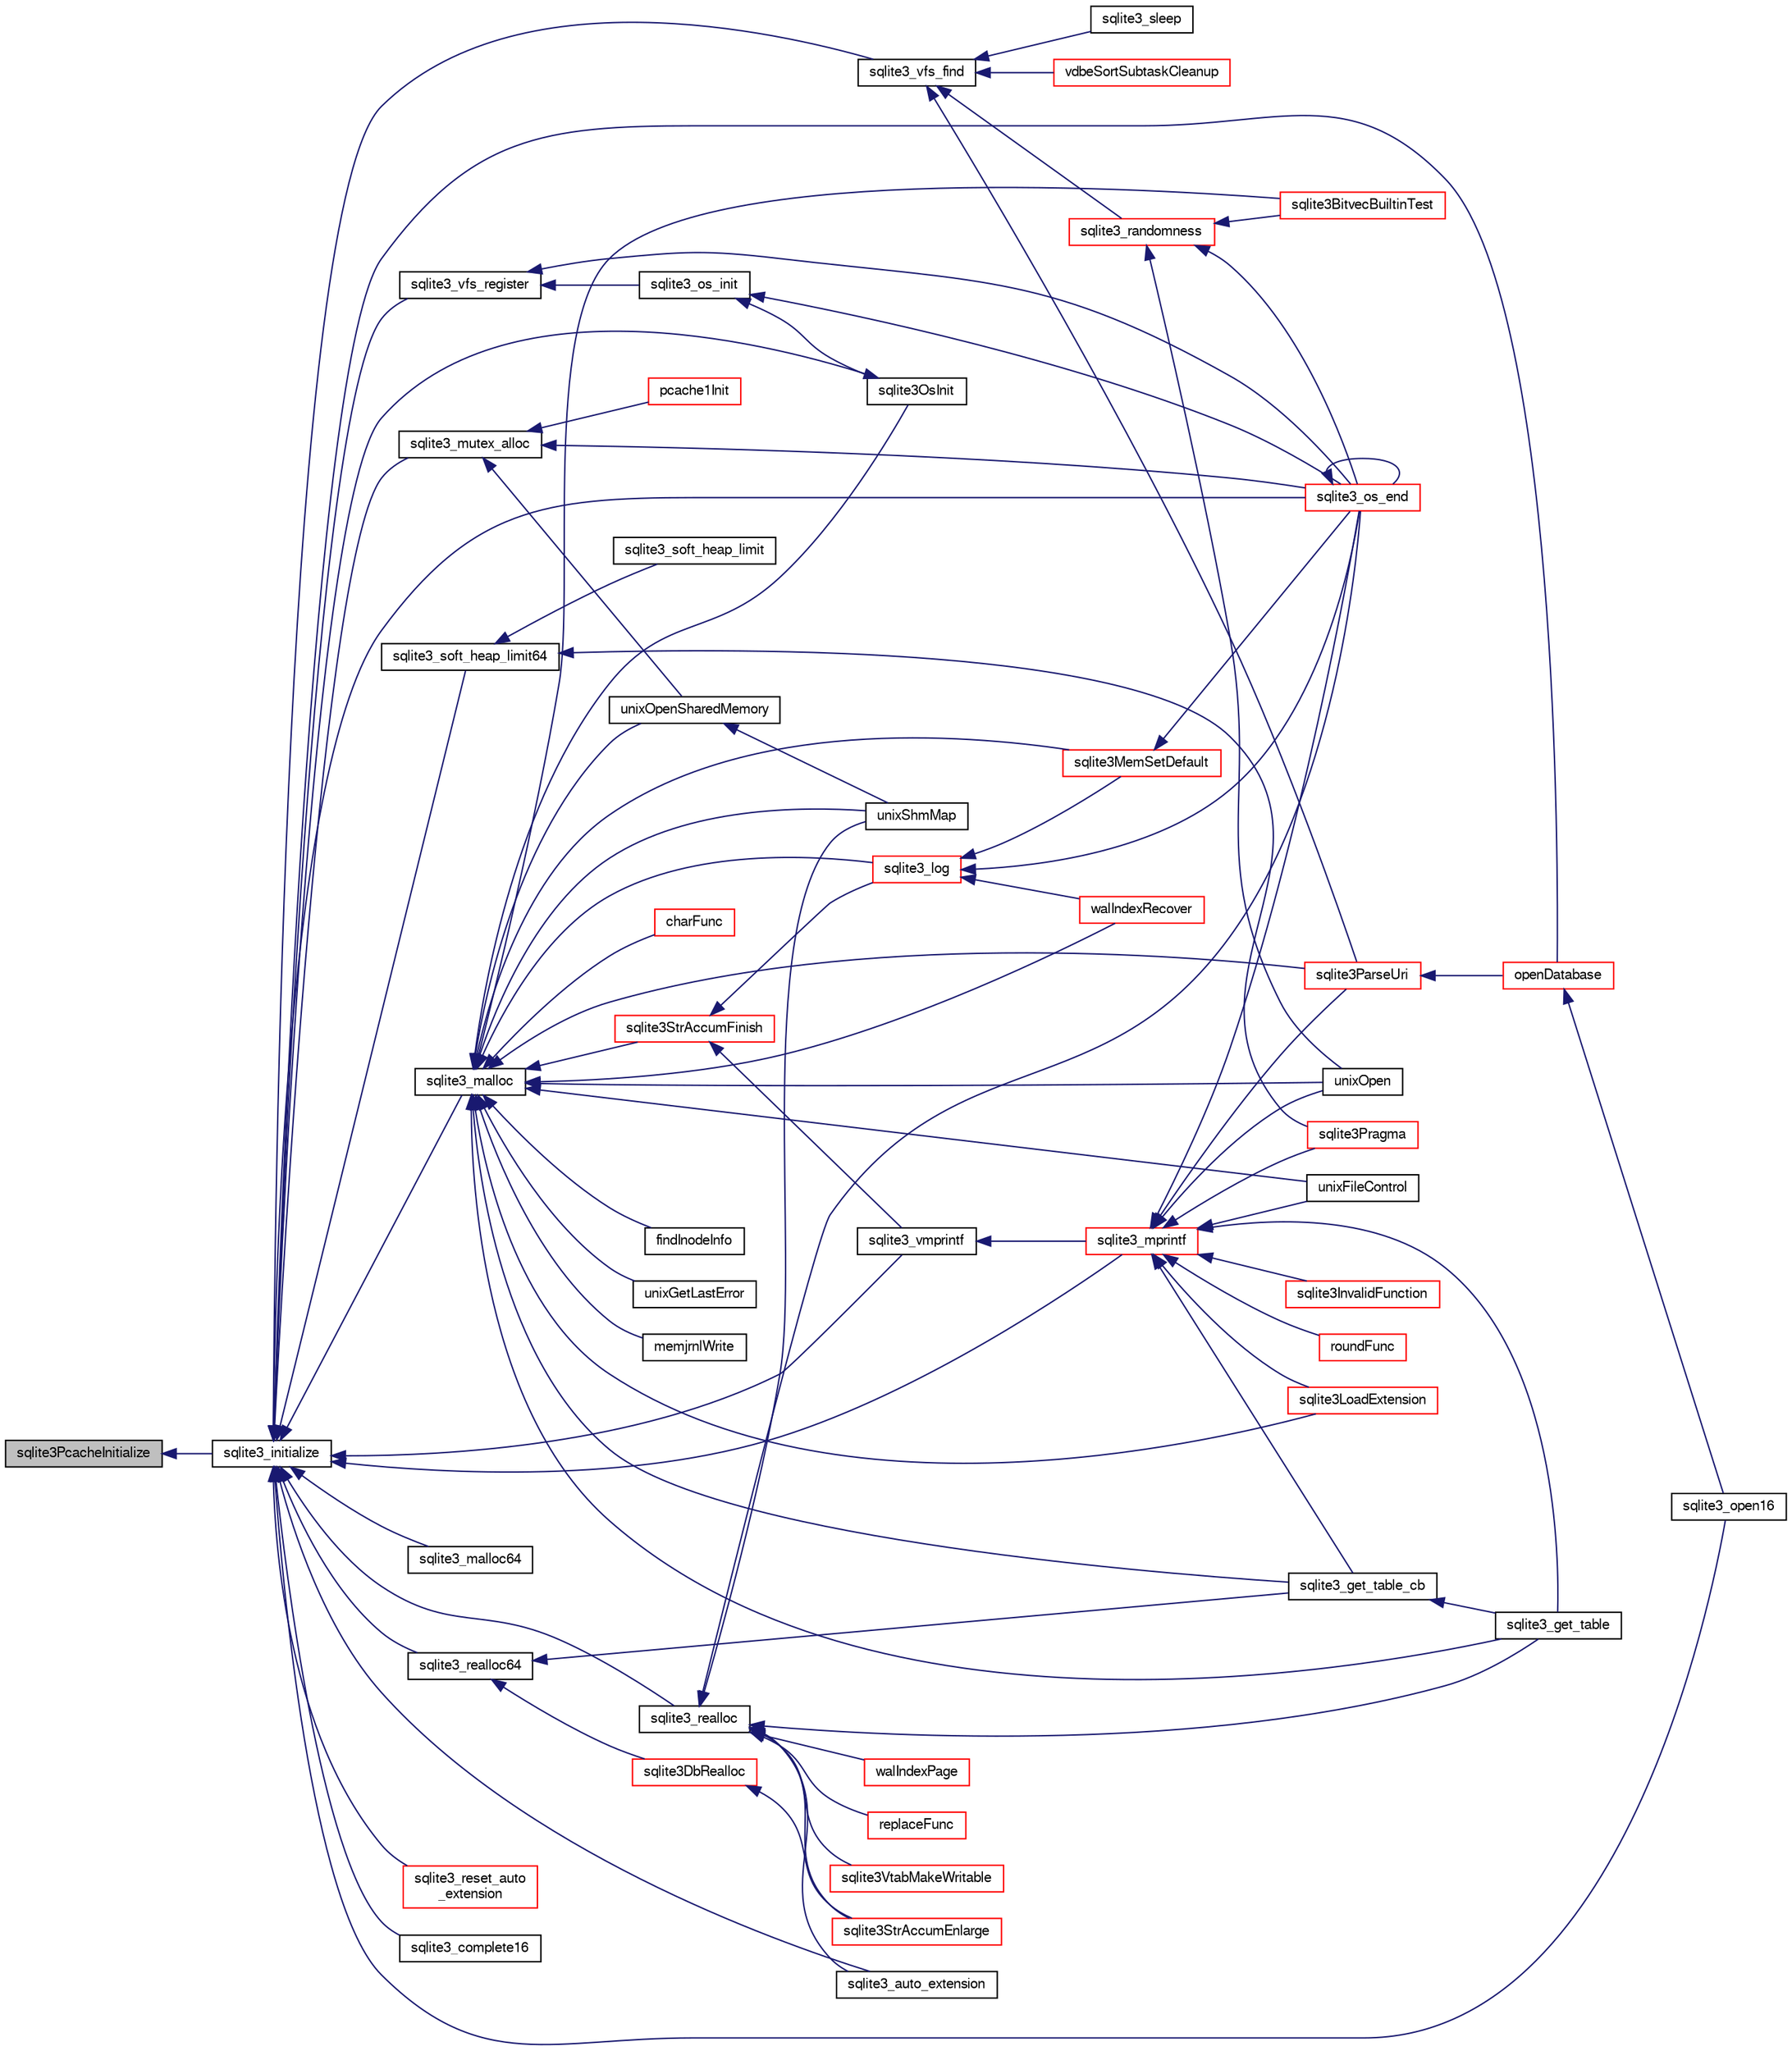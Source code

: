 digraph "sqlite3PcacheInitialize"
{
  edge [fontname="FreeSans",fontsize="10",labelfontname="FreeSans",labelfontsize="10"];
  node [fontname="FreeSans",fontsize="10",shape=record];
  rankdir="LR";
  Node654012 [label="sqlite3PcacheInitialize",height=0.2,width=0.4,color="black", fillcolor="grey75", style="filled", fontcolor="black"];
  Node654012 -> Node654013 [dir="back",color="midnightblue",fontsize="10",style="solid",fontname="FreeSans"];
  Node654013 [label="sqlite3_initialize",height=0.2,width=0.4,color="black", fillcolor="white", style="filled",URL="$sqlite3_8h.html#ab0c0ee2d5d4cf8b28e9572296a8861df"];
  Node654013 -> Node654014 [dir="back",color="midnightblue",fontsize="10",style="solid",fontname="FreeSans"];
  Node654014 [label="sqlite3_vfs_find",height=0.2,width=0.4,color="black", fillcolor="white", style="filled",URL="$sqlite3_8h.html#ac201a26de3dfa1d6deb8069eb8d95627"];
  Node654014 -> Node654015 [dir="back",color="midnightblue",fontsize="10",style="solid",fontname="FreeSans"];
  Node654015 [label="sqlite3_randomness",height=0.2,width=0.4,color="red", fillcolor="white", style="filled",URL="$sqlite3_8h.html#aa452ad88657d4606e137b09c4e9315c7"];
  Node654015 -> Node654019 [dir="back",color="midnightblue",fontsize="10",style="solid",fontname="FreeSans"];
  Node654019 [label="unixOpen",height=0.2,width=0.4,color="black", fillcolor="white", style="filled",URL="$sqlite3_8c.html#a8ed5efc47b6e14f7805cd1bb9b215775"];
  Node654015 -> Node654020 [dir="back",color="midnightblue",fontsize="10",style="solid",fontname="FreeSans"];
  Node654020 [label="sqlite3_os_end",height=0.2,width=0.4,color="red", fillcolor="white", style="filled",URL="$sqlite3_8h.html#a2288c95881ecca13d994e42b6a958906"];
  Node654020 -> Node654020 [dir="back",color="midnightblue",fontsize="10",style="solid",fontname="FreeSans"];
  Node654015 -> Node654022 [dir="back",color="midnightblue",fontsize="10",style="solid",fontname="FreeSans"];
  Node654022 [label="sqlite3BitvecBuiltinTest",height=0.2,width=0.4,color="red", fillcolor="white", style="filled",URL="$sqlite3_8c.html#a9b4e3e921ce1ede6f10a9106c034ff9b"];
  Node654014 -> Node654419 [dir="back",color="midnightblue",fontsize="10",style="solid",fontname="FreeSans"];
  Node654419 [label="vdbeSortSubtaskCleanup",height=0.2,width=0.4,color="red", fillcolor="white", style="filled",URL="$sqlite3_8c.html#abc8ce4c3ef58cc10f5b27642aab32b30"];
  Node654014 -> Node654422 [dir="back",color="midnightblue",fontsize="10",style="solid",fontname="FreeSans"];
  Node654422 [label="sqlite3ParseUri",height=0.2,width=0.4,color="red", fillcolor="white", style="filled",URL="$sqlite3_8c.html#aaa912f29a67460d8b2186c97056e8767"];
  Node654422 -> Node654264 [dir="back",color="midnightblue",fontsize="10",style="solid",fontname="FreeSans"];
  Node654264 [label="openDatabase",height=0.2,width=0.4,color="red", fillcolor="white", style="filled",URL="$sqlite3_8c.html#a6a9c3bc3a64234e863413f41db473758"];
  Node654264 -> Node654267 [dir="back",color="midnightblue",fontsize="10",style="solid",fontname="FreeSans"];
  Node654267 [label="sqlite3_open16",height=0.2,width=0.4,color="black", fillcolor="white", style="filled",URL="$sqlite3_8h.html#adbc401bb96713f32e553db32f6f3ca33"];
  Node654014 -> Node654423 [dir="back",color="midnightblue",fontsize="10",style="solid",fontname="FreeSans"];
  Node654423 [label="sqlite3_sleep",height=0.2,width=0.4,color="black", fillcolor="white", style="filled",URL="$sqlite3_8h.html#ad0c133ddbbecb6433f3c6ebef8966efa"];
  Node654013 -> Node654424 [dir="back",color="midnightblue",fontsize="10",style="solid",fontname="FreeSans"];
  Node654424 [label="sqlite3_vfs_register",height=0.2,width=0.4,color="black", fillcolor="white", style="filled",URL="$sqlite3_8h.html#a7184b289ccd4c4c7200589137d88c4ae"];
  Node654424 -> Node654425 [dir="back",color="midnightblue",fontsize="10",style="solid",fontname="FreeSans"];
  Node654425 [label="sqlite3_os_init",height=0.2,width=0.4,color="black", fillcolor="white", style="filled",URL="$sqlite3_8h.html#acebc2290d00a32d3afe2361f2979038b"];
  Node654425 -> Node654426 [dir="back",color="midnightblue",fontsize="10",style="solid",fontname="FreeSans"];
  Node654426 [label="sqlite3OsInit",height=0.2,width=0.4,color="black", fillcolor="white", style="filled",URL="$sqlite3_8c.html#afeaa886fe1ca086a30fd278b1d069762"];
  Node654426 -> Node654013 [dir="back",color="midnightblue",fontsize="10",style="solid",fontname="FreeSans"];
  Node654425 -> Node654020 [dir="back",color="midnightblue",fontsize="10",style="solid",fontname="FreeSans"];
  Node654424 -> Node654020 [dir="back",color="midnightblue",fontsize="10",style="solid",fontname="FreeSans"];
  Node654013 -> Node654427 [dir="back",color="midnightblue",fontsize="10",style="solid",fontname="FreeSans"];
  Node654427 [label="sqlite3_mutex_alloc",height=0.2,width=0.4,color="black", fillcolor="white", style="filled",URL="$sqlite3_8h.html#aa3f89418cd18e99596435c958b29b650"];
  Node654427 -> Node654428 [dir="back",color="midnightblue",fontsize="10",style="solid",fontname="FreeSans"];
  Node654428 [label="unixOpenSharedMemory",height=0.2,width=0.4,color="black", fillcolor="white", style="filled",URL="$sqlite3_8c.html#a30775afa2e08ca6ddc7853326afed7c7"];
  Node654428 -> Node654429 [dir="back",color="midnightblue",fontsize="10",style="solid",fontname="FreeSans"];
  Node654429 [label="unixShmMap",height=0.2,width=0.4,color="black", fillcolor="white", style="filled",URL="$sqlite3_8c.html#aeaa77f0ab08a4f4ee5f86e8c9727e974"];
  Node654427 -> Node654020 [dir="back",color="midnightblue",fontsize="10",style="solid",fontname="FreeSans"];
  Node654427 -> Node654430 [dir="back",color="midnightblue",fontsize="10",style="solid",fontname="FreeSans"];
  Node654430 [label="pcache1Init",height=0.2,width=0.4,color="red", fillcolor="white", style="filled",URL="$sqlite3_8c.html#a05e9c1daf3dd812db1d769b69b20e069"];
  Node654013 -> Node654499 [dir="back",color="midnightblue",fontsize="10",style="solid",fontname="FreeSans"];
  Node654499 [label="sqlite3_soft_heap_limit64",height=0.2,width=0.4,color="black", fillcolor="white", style="filled",URL="$sqlite3_8h.html#ab37b3a4d1652e3acb2c43d1252e6b852"];
  Node654499 -> Node654500 [dir="back",color="midnightblue",fontsize="10",style="solid",fontname="FreeSans"];
  Node654500 [label="sqlite3_soft_heap_limit",height=0.2,width=0.4,color="black", fillcolor="white", style="filled",URL="$sqlite3_8h.html#a18c3472581de3072201723e798524fdc"];
  Node654499 -> Node654107 [dir="back",color="midnightblue",fontsize="10",style="solid",fontname="FreeSans"];
  Node654107 [label="sqlite3Pragma",height=0.2,width=0.4,color="red", fillcolor="white", style="filled",URL="$sqlite3_8c.html#a111391370f58f8e6a6eca51fd34d62ed"];
  Node654013 -> Node654501 [dir="back",color="midnightblue",fontsize="10",style="solid",fontname="FreeSans"];
  Node654501 [label="sqlite3_malloc",height=0.2,width=0.4,color="black", fillcolor="white", style="filled",URL="$sqlite3_8h.html#a510e31845345737f17d86ce0b2328356"];
  Node654501 -> Node654426 [dir="back",color="midnightblue",fontsize="10",style="solid",fontname="FreeSans"];
  Node654501 -> Node654497 [dir="back",color="midnightblue",fontsize="10",style="solid",fontname="FreeSans"];
  Node654497 [label="sqlite3MemSetDefault",height=0.2,width=0.4,color="red", fillcolor="white", style="filled",URL="$sqlite3_8c.html#a162fbfd727e92c5f8f72625b5ff62549"];
  Node654497 -> Node654020 [dir="back",color="midnightblue",fontsize="10",style="solid",fontname="FreeSans"];
  Node654501 -> Node654502 [dir="back",color="midnightblue",fontsize="10",style="solid",fontname="FreeSans"];
  Node654502 [label="sqlite3StrAccumFinish",height=0.2,width=0.4,color="red", fillcolor="white", style="filled",URL="$sqlite3_8c.html#adb7f26b10ac1b847db6f000ef4c2e2ba"];
  Node654502 -> Node654576 [dir="back",color="midnightblue",fontsize="10",style="solid",fontname="FreeSans"];
  Node654576 [label="sqlite3_vmprintf",height=0.2,width=0.4,color="black", fillcolor="white", style="filled",URL="$sqlite3_8h.html#ac240de67ddf003828f16a6d9dd3fa3ca"];
  Node654576 -> Node654577 [dir="back",color="midnightblue",fontsize="10",style="solid",fontname="FreeSans"];
  Node654577 [label="sqlite3_mprintf",height=0.2,width=0.4,color="red", fillcolor="white", style="filled",URL="$sqlite3_8h.html#a9533933e57f7ccbb48c32041ce3a8862"];
  Node654577 -> Node654018 [dir="back",color="midnightblue",fontsize="10",style="solid",fontname="FreeSans"];
  Node654018 [label="unixFileControl",height=0.2,width=0.4,color="black", fillcolor="white", style="filled",URL="$sqlite3_8c.html#ad71f213fa385cc58f307cefd953c03ae"];
  Node654577 -> Node654019 [dir="back",color="midnightblue",fontsize="10",style="solid",fontname="FreeSans"];
  Node654577 -> Node654020 [dir="back",color="midnightblue",fontsize="10",style="solid",fontname="FreeSans"];
  Node654577 -> Node654578 [dir="back",color="midnightblue",fontsize="10",style="solid",fontname="FreeSans"];
  Node654578 [label="sqlite3InvalidFunction",height=0.2,width=0.4,color="red", fillcolor="white", style="filled",URL="$sqlite3_8c.html#af6025be1f4733eabe60702a187c97da9"];
  Node654577 -> Node654579 [dir="back",color="midnightblue",fontsize="10",style="solid",fontname="FreeSans"];
  Node654579 [label="roundFunc",height=0.2,width=0.4,color="red", fillcolor="white", style="filled",URL="$sqlite3_8c.html#a8c444ba254edc27891111b76e7ba85e7"];
  Node654577 -> Node654580 [dir="back",color="midnightblue",fontsize="10",style="solid",fontname="FreeSans"];
  Node654580 [label="sqlite3LoadExtension",height=0.2,width=0.4,color="red", fillcolor="white", style="filled",URL="$sqlite3_8c.html#a3b46232455de4779a67c63b2c9004245"];
  Node654577 -> Node654107 [dir="back",color="midnightblue",fontsize="10",style="solid",fontname="FreeSans"];
  Node654577 -> Node654583 [dir="back",color="midnightblue",fontsize="10",style="solid",fontname="FreeSans"];
  Node654583 [label="sqlite3_get_table_cb",height=0.2,width=0.4,color="black", fillcolor="white", style="filled",URL="$sqlite3_8c.html#a1dbaba1b543953c0dade97357c5866b1"];
  Node654583 -> Node654223 [dir="back",color="midnightblue",fontsize="10",style="solid",fontname="FreeSans"];
  Node654223 [label="sqlite3_get_table",height=0.2,width=0.4,color="black", fillcolor="white", style="filled",URL="$sqlite3_8h.html#a5effeac4e12df57beaa35c5be1f61579"];
  Node654577 -> Node654223 [dir="back",color="midnightblue",fontsize="10",style="solid",fontname="FreeSans"];
  Node654577 -> Node654422 [dir="back",color="midnightblue",fontsize="10",style="solid",fontname="FreeSans"];
  Node654502 -> Node654687 [dir="back",color="midnightblue",fontsize="10",style="solid",fontname="FreeSans"];
  Node654687 [label="sqlite3_log",height=0.2,width=0.4,color="red", fillcolor="white", style="filled",URL="$sqlite3_8h.html#a298c9699bf9c143662c6b1fec4b2dc3b"];
  Node654687 -> Node654497 [dir="back",color="midnightblue",fontsize="10",style="solid",fontname="FreeSans"];
  Node654687 -> Node654020 [dir="back",color="midnightblue",fontsize="10",style="solid",fontname="FreeSans"];
  Node654687 -> Node654615 [dir="back",color="midnightblue",fontsize="10",style="solid",fontname="FreeSans"];
  Node654615 [label="walIndexRecover",height=0.2,width=0.4,color="red", fillcolor="white", style="filled",URL="$sqlite3_8c.html#ab4ee99f3710323acbeb6c495dd18d205"];
  Node654501 -> Node654687 [dir="back",color="midnightblue",fontsize="10",style="solid",fontname="FreeSans"];
  Node654501 -> Node654766 [dir="back",color="midnightblue",fontsize="10",style="solid",fontname="FreeSans"];
  Node654766 [label="findInodeInfo",height=0.2,width=0.4,color="black", fillcolor="white", style="filled",URL="$sqlite3_8c.html#ac92c39062e69a79c4a62dfd55242c782"];
  Node654501 -> Node654018 [dir="back",color="midnightblue",fontsize="10",style="solid",fontname="FreeSans"];
  Node654501 -> Node654428 [dir="back",color="midnightblue",fontsize="10",style="solid",fontname="FreeSans"];
  Node654501 -> Node654429 [dir="back",color="midnightblue",fontsize="10",style="solid",fontname="FreeSans"];
  Node654501 -> Node654019 [dir="back",color="midnightblue",fontsize="10",style="solid",fontname="FreeSans"];
  Node654501 -> Node654598 [dir="back",color="midnightblue",fontsize="10",style="solid",fontname="FreeSans"];
  Node654598 [label="unixGetLastError",height=0.2,width=0.4,color="black", fillcolor="white", style="filled",URL="$sqlite3_8c.html#aed1e42f49d74b419c3c85b559dd61240"];
  Node654501 -> Node654022 [dir="back",color="midnightblue",fontsize="10",style="solid",fontname="FreeSans"];
  Node654501 -> Node654615 [dir="back",color="midnightblue",fontsize="10",style="solid",fontname="FreeSans"];
  Node654501 -> Node654767 [dir="back",color="midnightblue",fontsize="10",style="solid",fontname="FreeSans"];
  Node654767 [label="memjrnlWrite",height=0.2,width=0.4,color="black", fillcolor="white", style="filled",URL="$sqlite3_8c.html#af8bd7d5d7eafce5542f8de300a120c47"];
  Node654501 -> Node654768 [dir="back",color="midnightblue",fontsize="10",style="solid",fontname="FreeSans"];
  Node654768 [label="charFunc",height=0.2,width=0.4,color="red", fillcolor="white", style="filled",URL="$sqlite3_8c.html#ab9b72ce47fcea3c3b92e816435a0fd91"];
  Node654501 -> Node654580 [dir="back",color="midnightblue",fontsize="10",style="solid",fontname="FreeSans"];
  Node654501 -> Node654583 [dir="back",color="midnightblue",fontsize="10",style="solid",fontname="FreeSans"];
  Node654501 -> Node654223 [dir="back",color="midnightblue",fontsize="10",style="solid",fontname="FreeSans"];
  Node654501 -> Node654422 [dir="back",color="midnightblue",fontsize="10",style="solid",fontname="FreeSans"];
  Node654013 -> Node654769 [dir="back",color="midnightblue",fontsize="10",style="solid",fontname="FreeSans"];
  Node654769 [label="sqlite3_malloc64",height=0.2,width=0.4,color="black", fillcolor="white", style="filled",URL="$sqlite3_8h.html#a12b7ee85e539ea28c130c5c75b96a82a"];
  Node654013 -> Node654770 [dir="back",color="midnightblue",fontsize="10",style="solid",fontname="FreeSans"];
  Node654770 [label="sqlite3_realloc",height=0.2,width=0.4,color="black", fillcolor="white", style="filled",URL="$sqlite3_8h.html#a627f0eeface58024ef47403d8cc76b35"];
  Node654770 -> Node654771 [dir="back",color="midnightblue",fontsize="10",style="solid",fontname="FreeSans"];
  Node654771 [label="sqlite3StrAccumEnlarge",height=0.2,width=0.4,color="red", fillcolor="white", style="filled",URL="$sqlite3_8c.html#a38976500a97c69d65086eeccca82dd96"];
  Node654770 -> Node654429 [dir="back",color="midnightblue",fontsize="10",style="solid",fontname="FreeSans"];
  Node654770 -> Node654020 [dir="back",color="midnightblue",fontsize="10",style="solid",fontname="FreeSans"];
  Node654770 -> Node654777 [dir="back",color="midnightblue",fontsize="10",style="solid",fontname="FreeSans"];
  Node654777 [label="walIndexPage",height=0.2,width=0.4,color="red", fillcolor="white", style="filled",URL="$sqlite3_8c.html#affd3251fd1aa1218170d421177256e24"];
  Node654770 -> Node654640 [dir="back",color="midnightblue",fontsize="10",style="solid",fontname="FreeSans"];
  Node654640 [label="replaceFunc",height=0.2,width=0.4,color="red", fillcolor="white", style="filled",URL="$sqlite3_8c.html#a752b98a7c55d204c397a4902b49b1ce4"];
  Node654770 -> Node654786 [dir="back",color="midnightblue",fontsize="10",style="solid",fontname="FreeSans"];
  Node654786 [label="sqlite3_auto_extension",height=0.2,width=0.4,color="black", fillcolor="white", style="filled",URL="$sqlite3_8h.html#a85a95b45e94f6bcd52aa39b6acdb36d7"];
  Node654770 -> Node654223 [dir="back",color="midnightblue",fontsize="10",style="solid",fontname="FreeSans"];
  Node654770 -> Node654787 [dir="back",color="midnightblue",fontsize="10",style="solid",fontname="FreeSans"];
  Node654787 [label="sqlite3VtabMakeWritable",height=0.2,width=0.4,color="red", fillcolor="white", style="filled",URL="$sqlite3_8c.html#a58c646608238d2619371c3e8b6bc0d86"];
  Node654013 -> Node654788 [dir="back",color="midnightblue",fontsize="10",style="solid",fontname="FreeSans"];
  Node654788 [label="sqlite3_realloc64",height=0.2,width=0.4,color="black", fillcolor="white", style="filled",URL="$sqlite3_8h.html#afe88c85e9f864a3fd92941cad197245d"];
  Node654788 -> Node654789 [dir="back",color="midnightblue",fontsize="10",style="solid",fontname="FreeSans"];
  Node654789 [label="sqlite3DbRealloc",height=0.2,width=0.4,color="red", fillcolor="white", style="filled",URL="$sqlite3_8c.html#ae028f4902a9d29bcaf310ff289ee87dc"];
  Node654789 -> Node654771 [dir="back",color="midnightblue",fontsize="10",style="solid",fontname="FreeSans"];
  Node654788 -> Node654583 [dir="back",color="midnightblue",fontsize="10",style="solid",fontname="FreeSans"];
  Node654013 -> Node654576 [dir="back",color="midnightblue",fontsize="10",style="solid",fontname="FreeSans"];
  Node654013 -> Node654577 [dir="back",color="midnightblue",fontsize="10",style="solid",fontname="FreeSans"];
  Node654013 -> Node654020 [dir="back",color="midnightblue",fontsize="10",style="solid",fontname="FreeSans"];
  Node654013 -> Node654786 [dir="back",color="midnightblue",fontsize="10",style="solid",fontname="FreeSans"];
  Node654013 -> Node654888 [dir="back",color="midnightblue",fontsize="10",style="solid",fontname="FreeSans"];
  Node654888 [label="sqlite3_reset_auto\l_extension",height=0.2,width=0.4,color="red", fillcolor="white", style="filled",URL="$sqlite3_8h.html#ac33f4064ae6690cada7bdc89e8153ffc"];
  Node654013 -> Node654753 [dir="back",color="midnightblue",fontsize="10",style="solid",fontname="FreeSans"];
  Node654753 [label="sqlite3_complete16",height=0.2,width=0.4,color="black", fillcolor="white", style="filled",URL="$sqlite3_8h.html#a3260341c2ef82787acca48414a1d03a1"];
  Node654013 -> Node654264 [dir="back",color="midnightblue",fontsize="10",style="solid",fontname="FreeSans"];
  Node654013 -> Node654267 [dir="back",color="midnightblue",fontsize="10",style="solid",fontname="FreeSans"];
}
